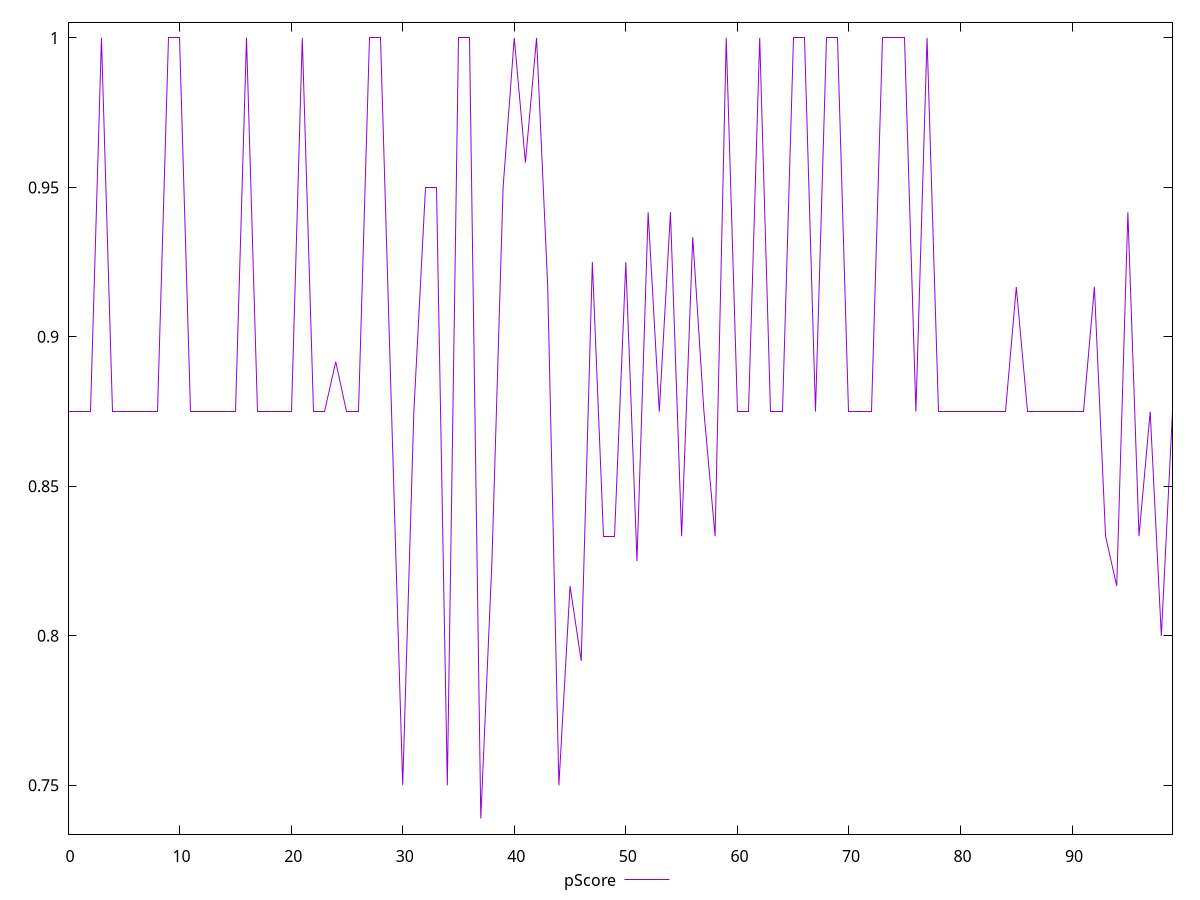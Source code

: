 reset

$pScore <<EOF
0 0.875
1 0.875
2 0.875
3 1
4 0.875
5 0.875
6 0.875
7 0.875
8 0.875
9 1
10 1
11 0.875
12 0.875
13 0.875
14 0.875
15 0.875
16 1
17 0.875
18 0.875
19 0.875
20 0.875
21 1
22 0.875
23 0.875
24 0.8916666666666666
25 0.875
26 0.875
27 1
28 1
29 0.875
30 0.75
31 0.875
32 0.95
33 0.95
34 0.75
35 1
36 1
37 0.7388888888888889
38 0.825
39 0.95
40 1
41 0.9583333333333334
42 1
43 0.9166666666666666
44 0.75
45 0.8166666666666667
46 0.7916666666666666
47 0.925
48 0.8333333333333333
49 0.8333333333333333
50 0.925
51 0.825
52 0.9416666666666667
53 0.875
54 0.9416666666666667
55 0.8333333333333333
56 0.9333333333333333
57 0.875
58 0.8333333333333333
59 1
60 0.875
61 0.875
62 1
63 0.875
64 0.875
65 1
66 1
67 0.875
68 1
69 1
70 0.875
71 0.875
72 0.875
73 1
74 1
75 1
76 0.875
77 1
78 0.875
79 0.875
80 0.875
81 0.875
82 0.875
83 0.875
84 0.875
85 0.9166666666666666
86 0.875
87 0.875
88 0.875
89 0.875
90 0.875
91 0.875
92 0.9166666666666666
93 0.8333333333333333
94 0.8166666666666667
95 0.9416666666666667
96 0.8333333333333333
97 0.875
98 0.8
99 0.875
EOF

set key outside below
set xrange [0:99]
set yrange [0.7336666666666667:1.0052222222222222]
set trange [0.7336666666666667:1.0052222222222222]
set terminal svg size 640, 500 enhanced background rgb 'white'
set output "reprap/unused-css-rules/samples/pages+cached+noexternal/pScore/values.svg"

plot $pScore title "pScore" with line

reset
